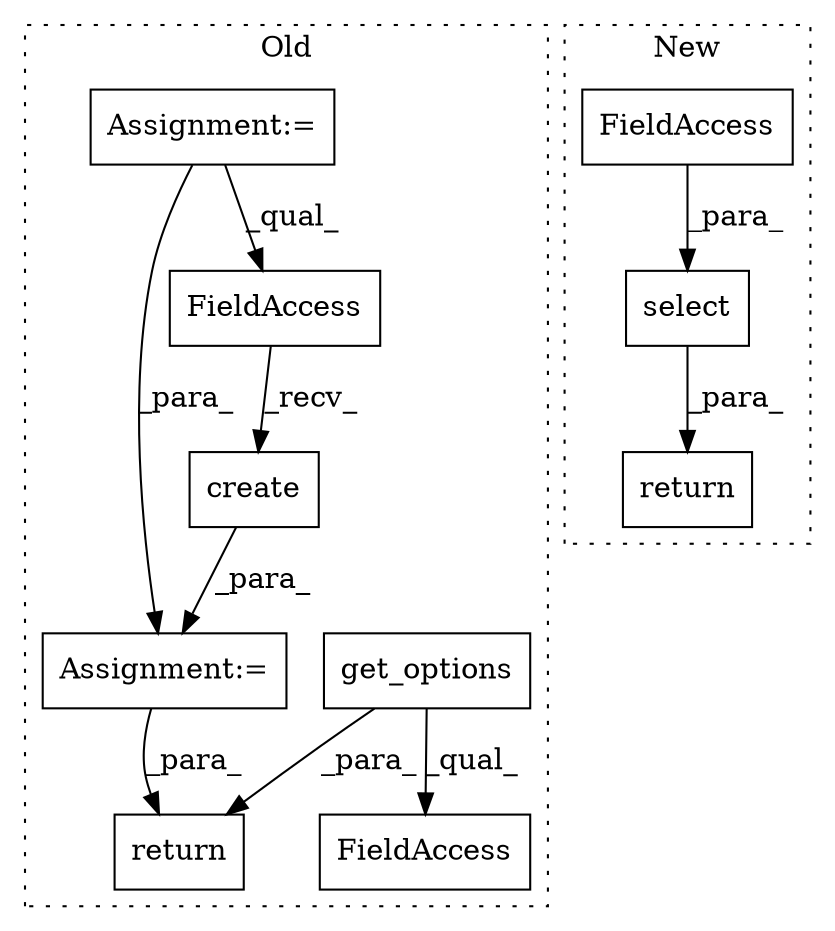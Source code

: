 digraph G {
subgraph cluster0 {
1 [label="return" a="41" s="3137" l="7" shape="box"];
4 [label="create" a="32" s="3123" l="8" shape="box"];
6 [label="Assignment:=" a="7" s="3103" l="1" shape="box"];
7 [label="get_options" a="32" s="3175" l="13" shape="box"];
8 [label="FieldAccess" a="22" s="3104" l="18" shape="box"];
9 [label="FieldAccess" a="22" s="3170" l="29" shape="box"];
10 [label="Assignment:=" a="7" s="3076" l="10" shape="box"];
label = "Old";
style="dotted";
}
subgraph cluster1 {
2 [label="select" a="32" s="3166,3185" l="7,1" shape="box"];
3 [label="FieldAccess" a="22" s="3173" l="12" shape="box"];
5 [label="return" a="41" s="3130" l="7" shape="box"];
label = "New";
style="dotted";
}
2 -> 5 [label="_para_"];
3 -> 2 [label="_para_"];
4 -> 6 [label="_para_"];
6 -> 1 [label="_para_"];
7 -> 1 [label="_para_"];
7 -> 9 [label="_qual_"];
8 -> 4 [label="_recv_"];
10 -> 6 [label="_para_"];
10 -> 8 [label="_qual_"];
}